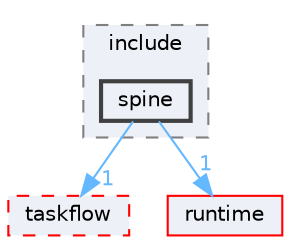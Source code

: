 digraph "external/spine-runtimes/spine-c/spine-c/include/spine"
{
 // LATEX_PDF_SIZE
  bgcolor="transparent";
  edge [fontname=Helvetica,fontsize=10,labelfontname=Helvetica,labelfontsize=10];
  node [fontname=Helvetica,fontsize=10,shape=box,height=0.2,width=0.4];
  compound=true
  subgraph clusterdir_132b9604adb27b2effb6ec6ac7353420 {
    graph [ bgcolor="#edf0f7", pencolor="grey50", label="include", fontname=Helvetica,fontsize=10 style="filled,dashed", URL="dir_132b9604adb27b2effb6ec6ac7353420.html",tooltip=""]
  dir_086d9cd16d1dbb539954ed3e9af0a3fc [label="spine", fillcolor="#edf0f7", color="grey25", style="filled,bold", URL="dir_086d9cd16d1dbb539954ed3e9af0a3fc.html",tooltip=""];
  }
  dir_a586d2919c2294cf68ed57ec5a464d2f [label="taskflow", fillcolor="#edf0f7", color="red", style="filled,dashed", URL="dir_a586d2919c2294cf68ed57ec5a464d2f.html",tooltip="root taskflow include dir"];
  dir_cb031e414f281a658b23dddb30bb9d2c [label="runtime", fillcolor="#edf0f7", color="red", style="filled", URL="dir_cb031e414f281a658b23dddb30bb9d2c.html",tooltip=""];
  dir_086d9cd16d1dbb539954ed3e9af0a3fc->dir_a586d2919c2294cf68ed57ec5a464d2f [headlabel="1", labeldistance=1.5 headhref="dir_000691_000819.html" href="dir_000691_000819.html" color="steelblue1" fontcolor="steelblue1"];
  dir_086d9cd16d1dbb539954ed3e9af0a3fc->dir_cb031e414f281a658b23dddb30bb9d2c [headlabel="1", labeldistance=1.5 headhref="dir_000691_000628.html" href="dir_000691_000628.html" color="steelblue1" fontcolor="steelblue1"];
}
